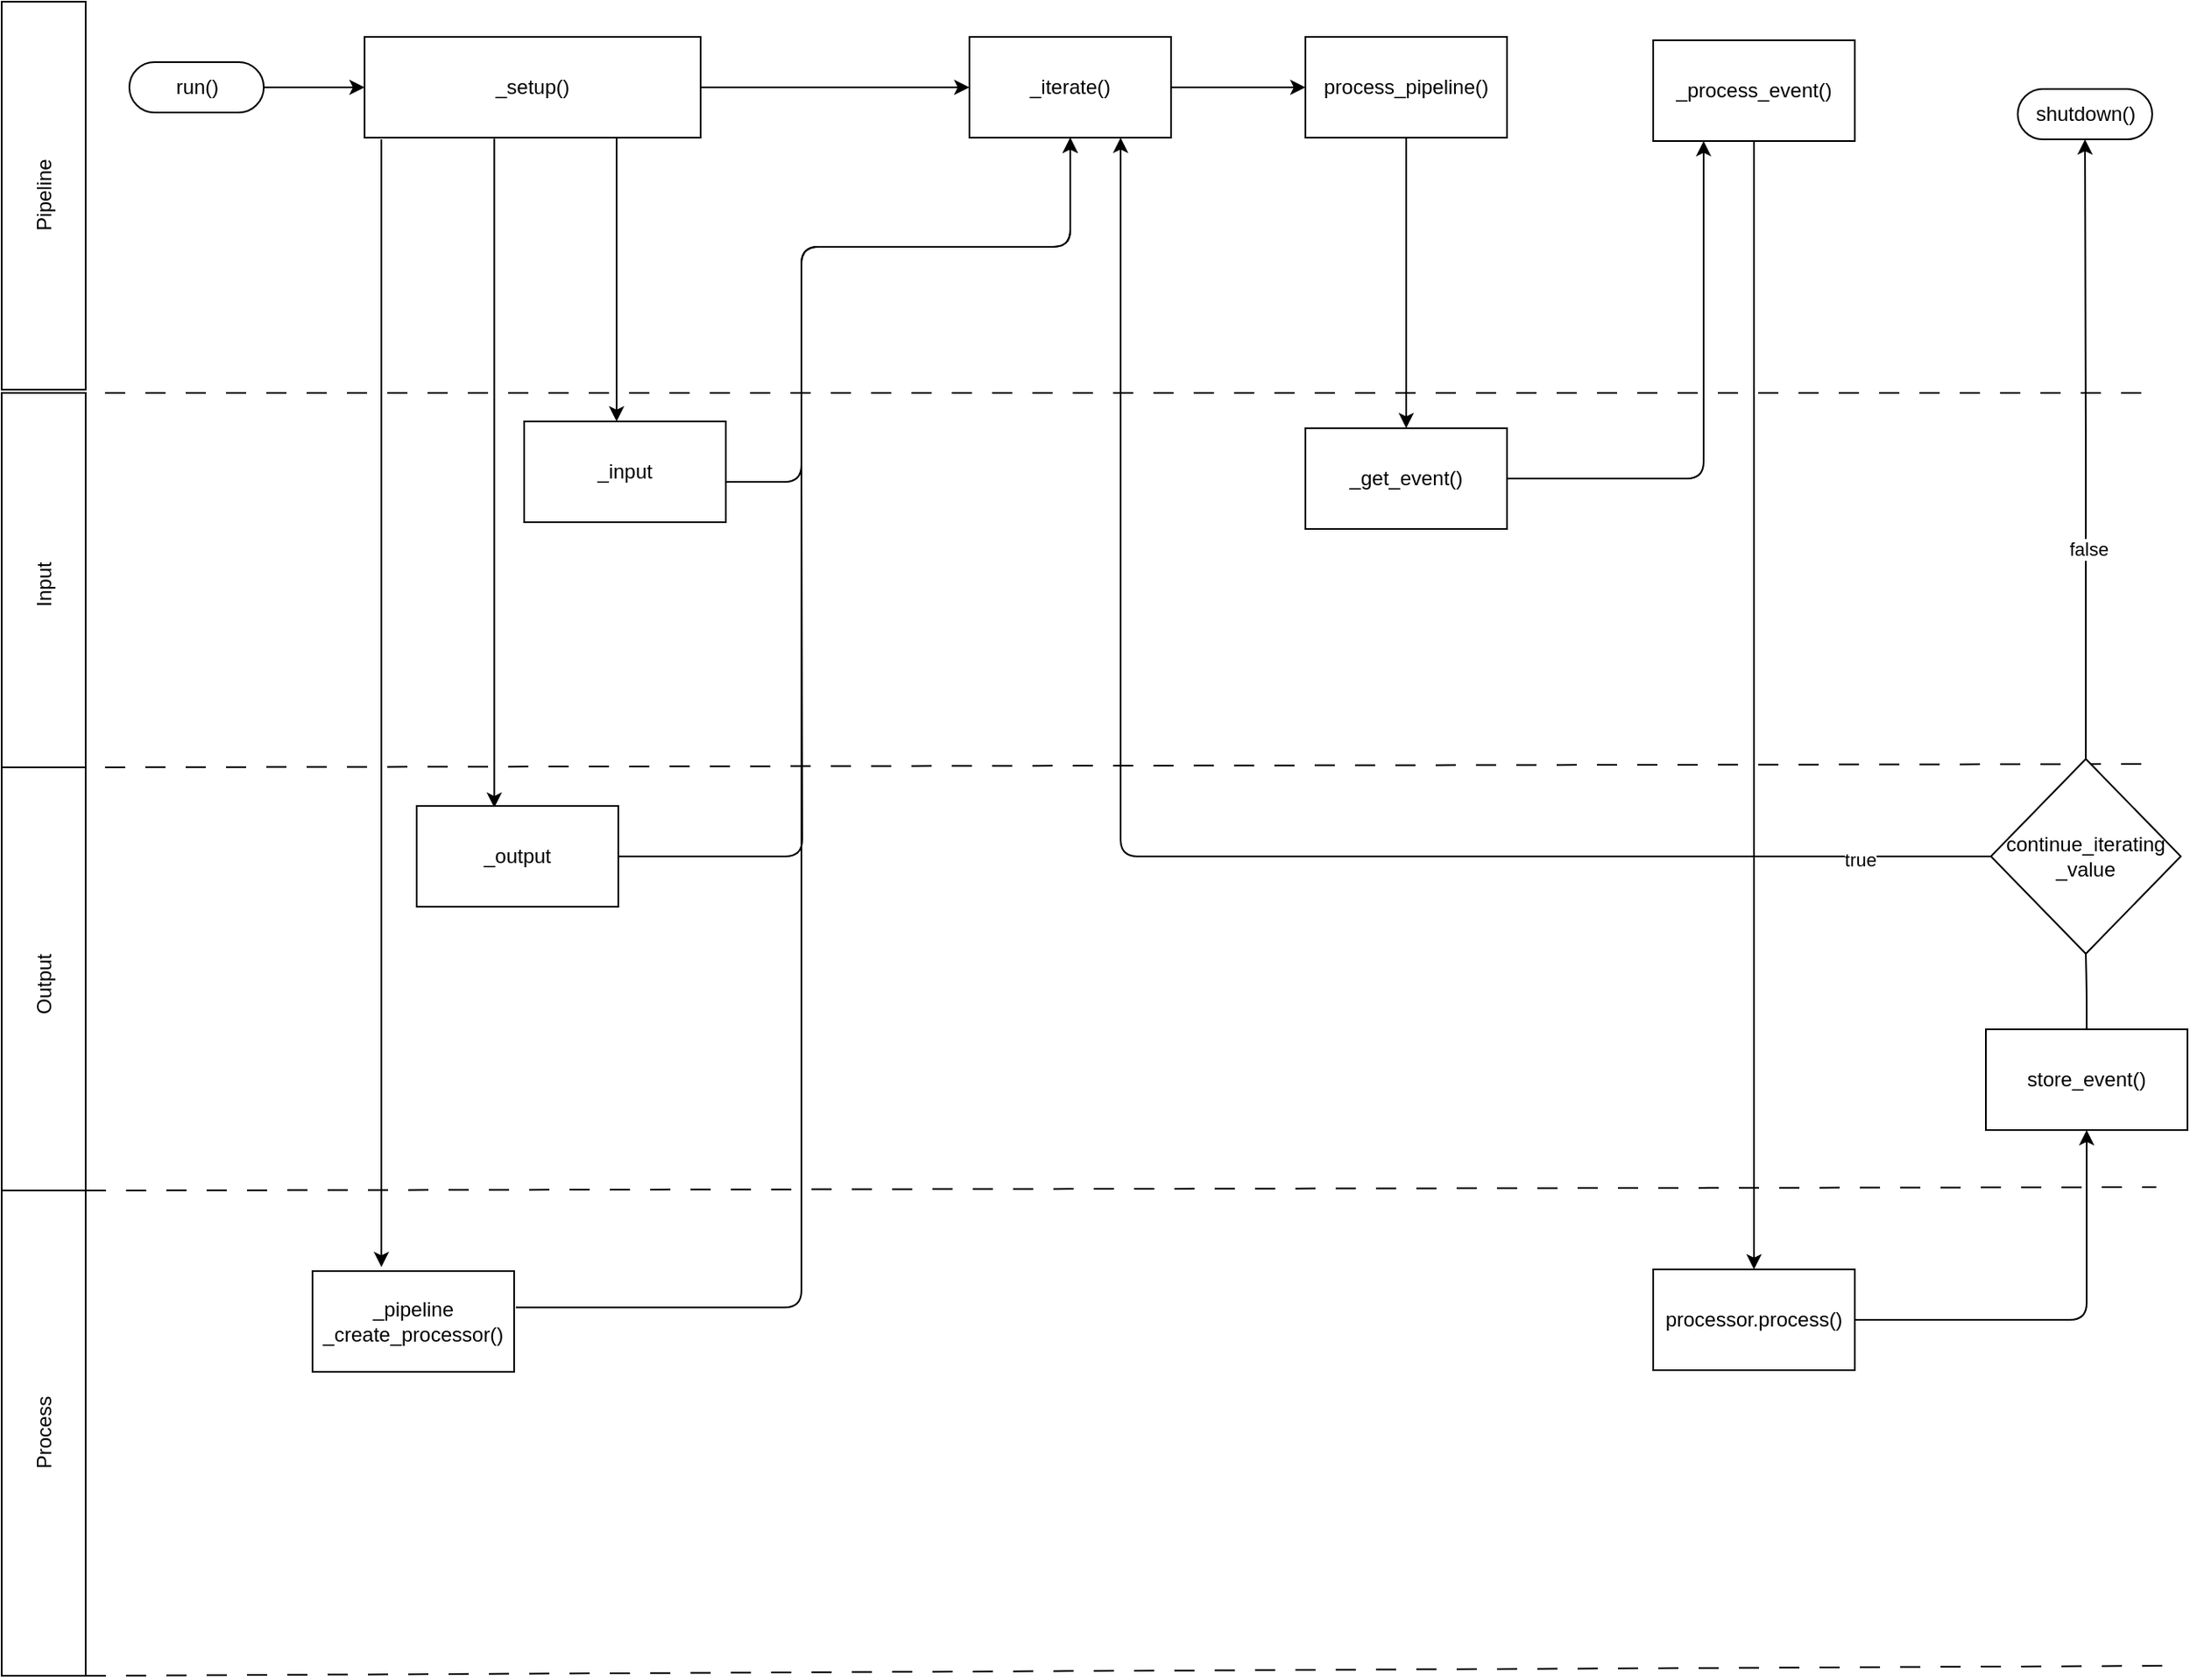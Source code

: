 <mxfile>
    <diagram id="jAWC2LhXekvv6oqCjF-c" name="new_draft">
        <mxGraphModel dx="1072" dy="563" grid="1" gridSize="10" guides="1" tooltips="1" connect="1" arrows="1" fold="1" page="1" pageScale="1" pageWidth="850" pageHeight="1100" math="0" shadow="0">
            <root>
                <mxCell id="0"/>
                <mxCell id="1" parent="0"/>
                <mxCell id="PUErGV669JzjoP0JaTtT-1" value="Pipeline" style="html=1;dashed=0;whitespace=wrap;rotation=-90;" parent="1" vertex="1">
                    <mxGeometry x="-46.5" y="94.5" width="231" height="50" as="geometry"/>
                </mxCell>
                <mxCell id="PUErGV669JzjoP0JaTtT-2" value="Input" style="html=1;dashed=0;whitespace=wrap;rotation=-90;" parent="1" vertex="1">
                    <mxGeometry x="-45.5" y="326.5" width="229" height="50" as="geometry"/>
                </mxCell>
                <mxCell id="PUErGV669JzjoP0JaTtT-3" value="Output" style="html=1;dashed=0;whitespace=wrap;rotation=-90;" parent="1" vertex="1">
                    <mxGeometry x="-60.5" y="564.5" width="259" height="50" as="geometry"/>
                </mxCell>
                <mxCell id="PUErGV669JzjoP0JaTtT-4" value="Process" style="html=1;dashed=0;whitespace=wrap;rotation=-90;" parent="1" vertex="1">
                    <mxGeometry x="-75.5" y="831.5" width="289" height="50" as="geometry"/>
                </mxCell>
                <mxCell id="PUErGV669JzjoP0JaTtT-8" value="" style="edgeStyle=none;html=1;" parent="1" source="PUErGV669JzjoP0JaTtT-6" target="PUErGV669JzjoP0JaTtT-7" edge="1">
                    <mxGeometry relative="1" as="geometry"/>
                </mxCell>
                <mxCell id="PUErGV669JzjoP0JaTtT-6" value="run()" style="html=1;dashed=0;whitespace=wrap;shape=mxgraph.dfd.start" parent="1" vertex="1">
                    <mxGeometry x="120" y="40" width="80" height="30" as="geometry"/>
                </mxCell>
                <mxCell id="PUErGV669JzjoP0JaTtT-10" value="" style="edgeStyle=none;html=1;" parent="1" edge="1">
                    <mxGeometry relative="1" as="geometry">
                        <mxPoint x="410" y="85" as="sourcePoint"/>
                        <mxPoint x="410" y="254" as="targetPoint"/>
                    </mxGeometry>
                </mxCell>
                <mxCell id="PUErGV669JzjoP0JaTtT-12" value="" style="edgeStyle=none;html=1;exitX=0.386;exitY=1.01;exitDx=0;exitDy=0;exitPerimeter=0;entryX=0.385;entryY=0.017;entryDx=0;entryDy=0;entryPerimeter=0;" parent="1" source="PUErGV669JzjoP0JaTtT-7" target="PUErGV669JzjoP0JaTtT-11" edge="1">
                    <mxGeometry relative="1" as="geometry">
                        <mxPoint x="345" y="490" as="targetPoint"/>
                    </mxGeometry>
                </mxCell>
                <mxCell id="PUErGV669JzjoP0JaTtT-14" value="" style="edgeStyle=none;html=1;entryX=0.428;entryY=-0.057;entryDx=0;entryDy=0;entryPerimeter=0;" parent="1" edge="1">
                    <mxGeometry relative="1" as="geometry">
                        <mxPoint x="269.997" y="86" as="sourcePoint"/>
                        <mxPoint x="270.0" y="757.58" as="targetPoint"/>
                    </mxGeometry>
                </mxCell>
                <mxCell id="PUErGV669JzjoP0JaTtT-16" value="" style="edgeStyle=none;html=1;" parent="1" source="PUErGV669JzjoP0JaTtT-7" target="PUErGV669JzjoP0JaTtT-15" edge="1">
                    <mxGeometry relative="1" as="geometry"/>
                </mxCell>
                <mxCell id="PUErGV669JzjoP0JaTtT-7" value="_setup()" style="whiteSpace=wrap;html=1;dashed=0;" parent="1" vertex="1">
                    <mxGeometry x="260" y="25" width="200" height="60" as="geometry"/>
                </mxCell>
                <mxCell id="PUErGV669JzjoP0JaTtT-18" value="" style="edgeStyle=orthogonalEdgeStyle;html=1;entryX=0.5;entryY=1;entryDx=0;entryDy=0;" parent="1" source="PUErGV669JzjoP0JaTtT-9" target="PUErGV669JzjoP0JaTtT-15" edge="1">
                    <mxGeometry relative="1" as="geometry">
                        <mxPoint x="460" y="284" as="targetPoint"/>
                        <Array as="points">
                            <mxPoint x="520" y="290"/>
                            <mxPoint x="520" y="150"/>
                            <mxPoint x="680" y="150"/>
                        </Array>
                    </mxGeometry>
                </mxCell>
                <mxCell id="PUErGV669JzjoP0JaTtT-9" value="_input" style="whiteSpace=wrap;html=1;dashed=0;" parent="1" vertex="1">
                    <mxGeometry x="355" y="254" width="120" height="60" as="geometry"/>
                </mxCell>
                <mxCell id="PUErGV669JzjoP0JaTtT-11" value="_output" style="whiteSpace=wrap;html=1;dashed=0;" parent="1" vertex="1">
                    <mxGeometry x="291" y="483" width="120" height="60" as="geometry"/>
                </mxCell>
                <mxCell id="PUErGV669JzjoP0JaTtT-13" value="_pipeline&lt;br&gt;_create_processor()" style="whiteSpace=wrap;html=1;dashed=0;" parent="1" vertex="1">
                    <mxGeometry x="229" y="760" width="120" height="60" as="geometry"/>
                </mxCell>
                <mxCell id="1FPzQdOC1NQE9BNiDaKf-2" value="" style="edgeStyle=none;html=1;" parent="1" source="PUErGV669JzjoP0JaTtT-15" target="1FPzQdOC1NQE9BNiDaKf-1" edge="1">
                    <mxGeometry relative="1" as="geometry"/>
                </mxCell>
                <mxCell id="PUErGV669JzjoP0JaTtT-15" value="_iterate()" style="whiteSpace=wrap;html=1;dashed=0;" parent="1" vertex="1">
                    <mxGeometry x="620" y="25" width="120" height="60" as="geometry"/>
                </mxCell>
                <mxCell id="PUErGV669JzjoP0JaTtT-19" value="" style="html=1;exitX=1;exitY=0.5;exitDx=0;exitDy=0;edgeStyle=orthogonalEdgeStyle;endArrow=none;endFill=0;" parent="1" source="PUErGV669JzjoP0JaTtT-11" edge="1">
                    <mxGeometry relative="1" as="geometry">
                        <mxPoint x="390" y="295" as="sourcePoint"/>
                        <mxPoint x="520" y="270" as="targetPoint"/>
                    </mxGeometry>
                </mxCell>
                <mxCell id="PUErGV669JzjoP0JaTtT-20" value="" style="edgeStyle=orthogonalEdgeStyle;html=1;entryX=0.5;entryY=1;entryDx=0;entryDy=0;" parent="1" target="PUErGV669JzjoP0JaTtT-15" edge="1">
                    <mxGeometry relative="1" as="geometry">
                        <mxPoint x="350" y="781.6" as="sourcePoint"/>
                        <mxPoint x="670" y="150" as="targetPoint"/>
                        <Array as="points">
                            <mxPoint x="520" y="782"/>
                            <mxPoint x="520" y="150"/>
                            <mxPoint x="680" y="150"/>
                        </Array>
                    </mxGeometry>
                </mxCell>
                <mxCell id="1FPzQdOC1NQE9BNiDaKf-4" value="" style="edgeStyle=none;html=1;" parent="1" source="1FPzQdOC1NQE9BNiDaKf-1" target="1FPzQdOC1NQE9BNiDaKf-3" edge="1">
                    <mxGeometry relative="1" as="geometry"/>
                </mxCell>
                <mxCell id="1FPzQdOC1NQE9BNiDaKf-1" value="process_pipeline()" style="whiteSpace=wrap;html=1;dashed=0;" parent="1" vertex="1">
                    <mxGeometry x="820" y="25" width="120" height="60" as="geometry"/>
                </mxCell>
                <mxCell id="1FPzQdOC1NQE9BNiDaKf-6" value="" style="edgeStyle=orthogonalEdgeStyle;html=1;entryX=0.25;entryY=1;entryDx=0;entryDy=0;" parent="1" source="1FPzQdOC1NQE9BNiDaKf-3" target="1FPzQdOC1NQE9BNiDaKf-5" edge="1">
                    <mxGeometry relative="1" as="geometry"/>
                </mxCell>
                <mxCell id="1FPzQdOC1NQE9BNiDaKf-3" value="_get_event()" style="whiteSpace=wrap;html=1;dashed=0;" parent="1" vertex="1">
                    <mxGeometry x="820" y="258" width="120" height="60" as="geometry"/>
                </mxCell>
                <mxCell id="1FPzQdOC1NQE9BNiDaKf-8" value="" style="edgeStyle=orthogonalEdgeStyle;html=1;" parent="1" source="1FPzQdOC1NQE9BNiDaKf-5" target="1FPzQdOC1NQE9BNiDaKf-7" edge="1">
                    <mxGeometry relative="1" as="geometry"/>
                </mxCell>
                <mxCell id="1FPzQdOC1NQE9BNiDaKf-5" value="_process_event()" style="whiteSpace=wrap;html=1;dashed=0;" parent="1" vertex="1">
                    <mxGeometry x="1027" y="27" width="120" height="60" as="geometry"/>
                </mxCell>
                <mxCell id="1FPzQdOC1NQE9BNiDaKf-10" value="" style="edgeStyle=orthogonalEdgeStyle;html=1;" parent="1" source="1FPzQdOC1NQE9BNiDaKf-7" target="1FPzQdOC1NQE9BNiDaKf-9" edge="1">
                    <mxGeometry relative="1" as="geometry"/>
                </mxCell>
                <mxCell id="1FPzQdOC1NQE9BNiDaKf-7" value="processor.process()" style="whiteSpace=wrap;html=1;dashed=0;" parent="1" vertex="1">
                    <mxGeometry x="1027" y="759" width="120" height="60" as="geometry"/>
                </mxCell>
                <mxCell id="3" value="" style="edgeStyle=orthogonalEdgeStyle;html=1;endArrow=none;endFill=0;" parent="1" source="1FPzQdOC1NQE9BNiDaKf-9" target="2" edge="1">
                    <mxGeometry relative="1" as="geometry"/>
                </mxCell>
                <mxCell id="1FPzQdOC1NQE9BNiDaKf-9" value="store_event()" style="whiteSpace=wrap;html=1;dashed=0;" parent="1" vertex="1">
                    <mxGeometry x="1225" y="616" width="120" height="60" as="geometry"/>
                </mxCell>
                <mxCell id="1FPzQdOC1NQE9BNiDaKf-14" value="shutdown()" style="html=1;dashed=0;whitespace=wrap;shape=mxgraph.dfd.start" parent="1" vertex="1">
                    <mxGeometry x="1244" y="56" width="80" height="30" as="geometry"/>
                </mxCell>
                <mxCell id="vDjJmBMkllDG6C3W3-jk-1" value="" style="endArrow=none;html=1;rounded=0;exitX=1;exitY=1;exitDx=0;exitDy=0;dashed=1;dashPattern=12 12;" parent="1" source="PUErGV669JzjoP0JaTtT-4" edge="1">
                    <mxGeometry relative="1" as="geometry">
                        <mxPoint x="110" y="710" as="sourcePoint"/>
                        <mxPoint x="1326.4" y="710" as="targetPoint"/>
                    </mxGeometry>
                </mxCell>
                <mxCell id="vDjJmBMkllDG6C3W3-jk-2" value="" style="endArrow=none;html=1;rounded=0;exitX=1;exitY=0.75;exitDx=0;exitDy=0;dashed=1;dashPattern=12 12;" parent="1" source="PUErGV669JzjoP0JaTtT-3" edge="1">
                    <mxGeometry relative="1" as="geometry">
                        <mxPoint x="95" y="460" as="sourcePoint"/>
                        <mxPoint x="1327.4" y="458" as="targetPoint"/>
                    </mxGeometry>
                </mxCell>
                <mxCell id="vDjJmBMkllDG6C3W3-jk-3" value="" style="endArrow=none;html=1;rounded=0;exitX=1;exitY=0.75;exitDx=0;exitDy=0;dashed=1;dashPattern=12 12;" parent="1" source="PUErGV669JzjoP0JaTtT-2" edge="1">
                    <mxGeometry relative="1" as="geometry">
                        <mxPoint x="97" y="235" as="sourcePoint"/>
                        <mxPoint x="1329" y="237" as="targetPoint"/>
                    </mxGeometry>
                </mxCell>
                <mxCell id="vDjJmBMkllDG6C3W3-jk-4" value="" style="endArrow=none;html=1;rounded=0;exitX=0;exitY=1;exitDx=0;exitDy=0;dashed=1;dashPattern=12 12;" parent="1" source="PUErGV669JzjoP0JaTtT-4" edge="1">
                    <mxGeometry relative="1" as="geometry">
                        <mxPoint x="106" y="997" as="sourcePoint"/>
                        <mxPoint x="1338.4" y="995" as="targetPoint"/>
                    </mxGeometry>
                </mxCell>
                <mxCell id="5" value="" style="edgeStyle=orthogonalEdgeStyle;html=1;endArrow=classic;endFill=1;entryX=0.75;entryY=1;entryDx=0;entryDy=0;" parent="1" source="2" target="PUErGV669JzjoP0JaTtT-15" edge="1">
                    <mxGeometry relative="1" as="geometry">
                        <mxPoint x="677.6" y="90" as="targetPoint"/>
                    </mxGeometry>
                </mxCell>
                <mxCell id="6" value="true" style="edgeLabel;html=1;align=center;verticalAlign=middle;resizable=0;points=[];" parent="5" vertex="1" connectable="0">
                    <mxGeometry x="-0.835" y="2" relative="1" as="geometry">
                        <mxPoint as="offset"/>
                    </mxGeometry>
                </mxCell>
                <mxCell id="8" value="" style="edgeStyle=orthogonalEdgeStyle;html=1;endArrow=classic;endFill=1;entryX=0.5;entryY=0.5;entryDx=0;entryDy=15;entryPerimeter=0;" parent="1" source="2" target="1FPzQdOC1NQE9BNiDaKf-14" edge="1">
                    <mxGeometry relative="1" as="geometry">
                        <mxPoint x="1284" y="363" as="targetPoint"/>
                    </mxGeometry>
                </mxCell>
                <mxCell id="10" value="false" style="edgeLabel;html=1;align=center;verticalAlign=middle;resizable=0;points=[];" parent="8" vertex="1" connectable="0">
                    <mxGeometry x="-0.324" y="-1" relative="1" as="geometry">
                        <mxPoint as="offset"/>
                    </mxGeometry>
                </mxCell>
                <mxCell id="2" value="continue_iterating&lt;br&gt;_value" style="rhombus;whiteSpace=wrap;html=1;dashed=0;" parent="1" vertex="1">
                    <mxGeometry x="1228" y="455" width="113" height="116" as="geometry"/>
                </mxCell>
            </root>
        </mxGraphModel>
    </diagram>
</mxfile>